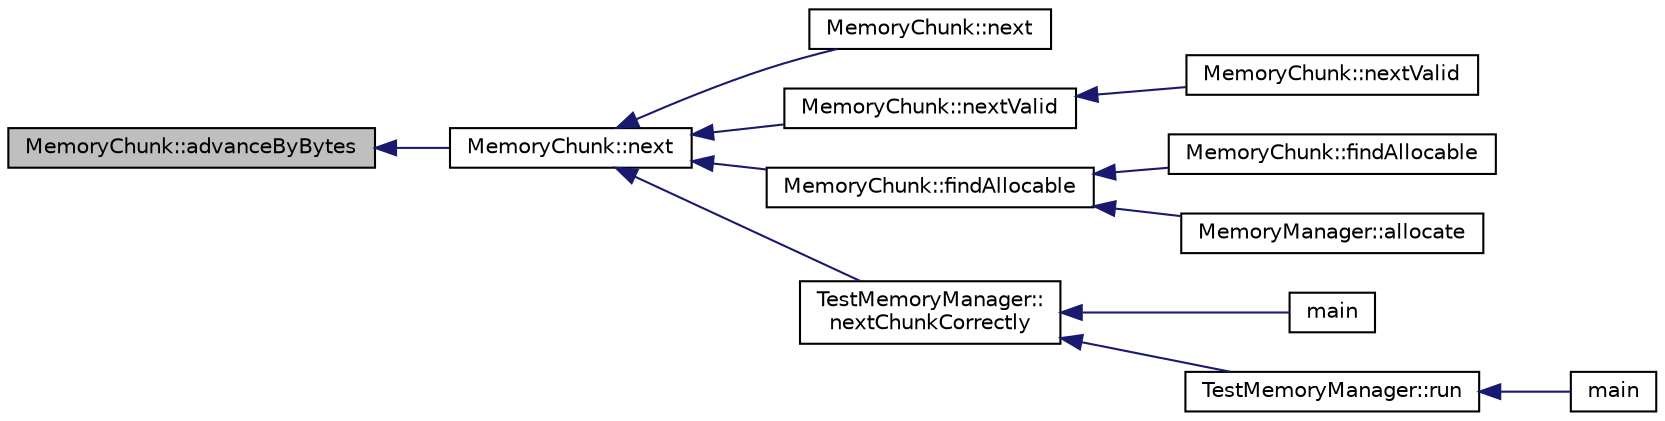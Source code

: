 digraph "MemoryChunk::advanceByBytes"
{
  edge [fontname="Helvetica",fontsize="10",labelfontname="Helvetica",labelfontsize="10"];
  node [fontname="Helvetica",fontsize="10",shape=record];
  rankdir="LR";
  Node15 [label="MemoryChunk::advanceByBytes",height=0.2,width=0.4,color="black", fillcolor="grey75", style="filled", fontcolor="black"];
  Node15 -> Node16 [dir="back",color="midnightblue",fontsize="10",style="solid",fontname="Helvetica"];
  Node16 [label="MemoryChunk::next",height=0.2,width=0.4,color="black", fillcolor="white", style="filled",URL="$d4/d1d/class_memory_chunk.html#a4cdc4796b4fe962c6cbf386bf82c4f0a"];
  Node16 -> Node17 [dir="back",color="midnightblue",fontsize="10",style="solid",fontname="Helvetica"];
  Node17 [label="MemoryChunk::next",height=0.2,width=0.4,color="black", fillcolor="white", style="filled",URL="$d4/d1d/class_memory_chunk.html#ac7610b46047651786dc0d65f0c52e5c3"];
  Node16 -> Node18 [dir="back",color="midnightblue",fontsize="10",style="solid",fontname="Helvetica"];
  Node18 [label="MemoryChunk::nextValid",height=0.2,width=0.4,color="black", fillcolor="white", style="filled",URL="$d4/d1d/class_memory_chunk.html#a1736b8411b5d300f91d852026d5b3d32"];
  Node18 -> Node19 [dir="back",color="midnightblue",fontsize="10",style="solid",fontname="Helvetica"];
  Node19 [label="MemoryChunk::nextValid",height=0.2,width=0.4,color="black", fillcolor="white", style="filled",URL="$d4/d1d/class_memory_chunk.html#aa42088fbe06411f446240f084aca5af3"];
  Node16 -> Node20 [dir="back",color="midnightblue",fontsize="10",style="solid",fontname="Helvetica"];
  Node20 [label="MemoryChunk::findAllocable",height=0.2,width=0.4,color="black", fillcolor="white", style="filled",URL="$d4/d1d/class_memory_chunk.html#ab3b8549a3aef47a0bbcadce037225ed2"];
  Node20 -> Node21 [dir="back",color="midnightblue",fontsize="10",style="solid",fontname="Helvetica"];
  Node21 [label="MemoryChunk::findAllocable",height=0.2,width=0.4,color="black", fillcolor="white", style="filled",URL="$d4/d1d/class_memory_chunk.html#a934f6242ec16c156bb099240b3fce0de"];
  Node20 -> Node22 [dir="back",color="midnightblue",fontsize="10",style="solid",fontname="Helvetica"];
  Node22 [label="MemoryManager::allocate",height=0.2,width=0.4,color="black", fillcolor="white", style="filled",URL="$d7/dff/class_memory_manager.html#a7a9a1ed8aa2df2885d4567eb7d18805a"];
  Node16 -> Node23 [dir="back",color="midnightblue",fontsize="10",style="solid",fontname="Helvetica"];
  Node23 [label="TestMemoryManager::\lnextChunkCorrectly",height=0.2,width=0.4,color="black", fillcolor="white", style="filled",URL="$de/d58/class_test_memory_manager.html#a62654fd075a26f6944e9a45beebaae1f"];
  Node23 -> Node24 [dir="back",color="midnightblue",fontsize="10",style="solid",fontname="Helvetica"];
  Node24 [label="main",height=0.2,width=0.4,color="black", fillcolor="white", style="filled",URL="$d4/d12/zcu102_2crt0_8cpp.html#ae66f6b31b5ad750f1fe042a706a4e3d4"];
  Node23 -> Node25 [dir="back",color="midnightblue",fontsize="10",style="solid",fontname="Helvetica"];
  Node25 [label="TestMemoryManager::run",height=0.2,width=0.4,color="black", fillcolor="white", style="filled",URL="$de/d58/class_test_memory_manager.html#acd87b90b4159195484f49ac1aad0b839"];
  Node25 -> Node26 [dir="back",color="midnightblue",fontsize="10",style="solid",fontname="Helvetica"];
  Node26 [label="main",height=0.2,width=0.4,color="black", fillcolor="white", style="filled",URL="$d1/d40/main__debug___pid_manager_8cpp.html#ae66f6b31b5ad750f1fe042a706a4e3d4"];
}
